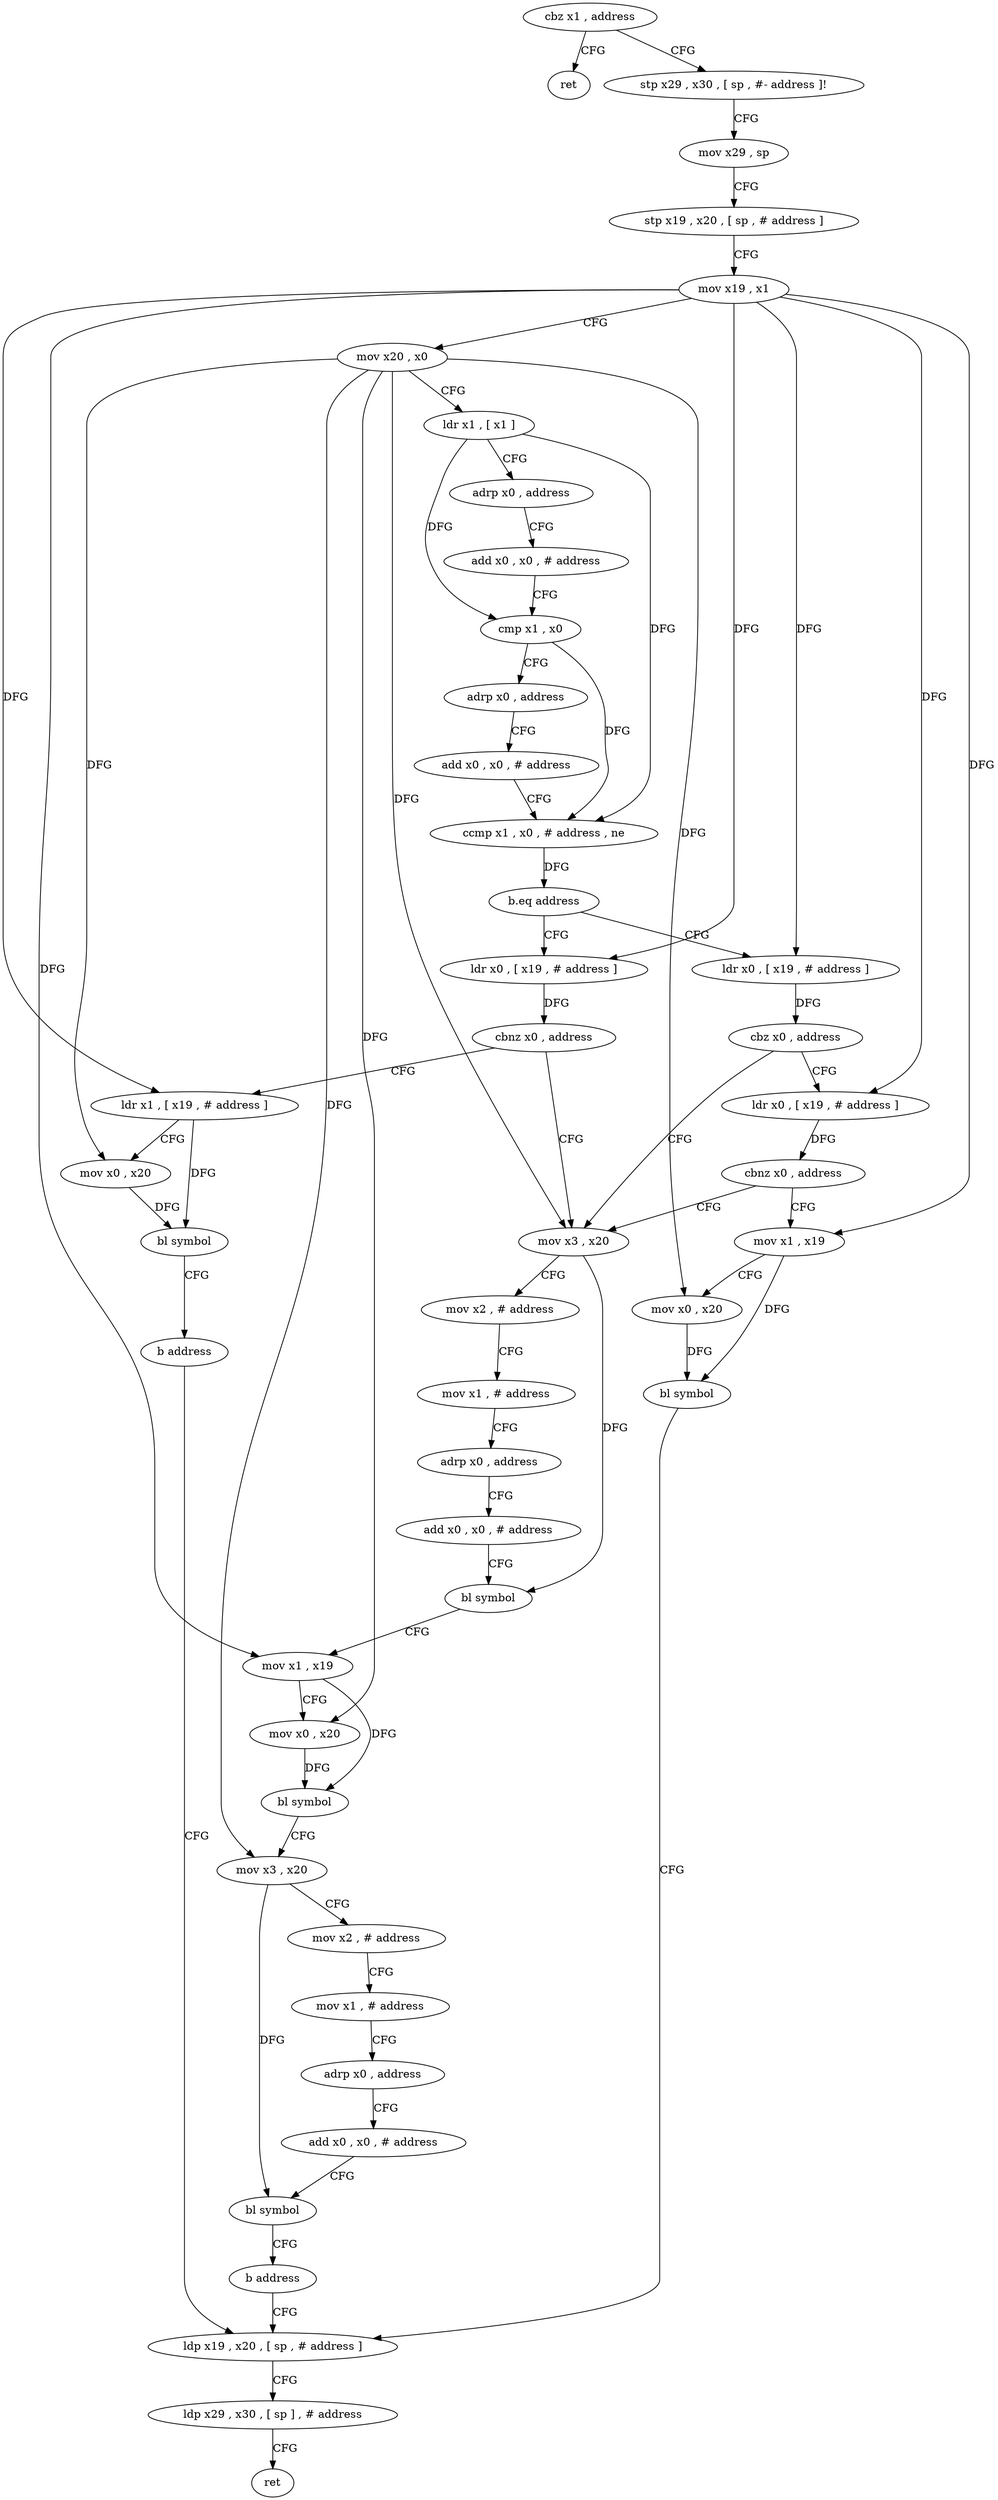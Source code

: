 digraph "func" {
"4218344" [label = "cbz x1 , address" ]
"4218528" [label = "ret" ]
"4218348" [label = "stp x29 , x30 , [ sp , #- address ]!" ]
"4218352" [label = "mov x29 , sp" ]
"4218356" [label = "stp x19 , x20 , [ sp , # address ]" ]
"4218360" [label = "mov x19 , x1" ]
"4218364" [label = "mov x20 , x0" ]
"4218368" [label = "ldr x1 , [ x1 ]" ]
"4218372" [label = "adrp x0 , address" ]
"4218376" [label = "add x0 , x0 , # address" ]
"4218380" [label = "cmp x1 , x0" ]
"4218384" [label = "adrp x0 , address" ]
"4218388" [label = "add x0 , x0 , # address" ]
"4218392" [label = "ccmp x1 , x0 , # address , ne" ]
"4218396" [label = "b.eq address" ]
"4218472" [label = "ldr x0 , [ x19 , # address ]" ]
"4218400" [label = "ldr x0 , [ x19 , # address ]" ]
"4218476" [label = "cbnz x0 , address" ]
"4218408" [label = "mov x3 , x20" ]
"4218480" [label = "ldr x1 , [ x19 , # address ]" ]
"4218404" [label = "cbz x0 , address" ]
"4218496" [label = "ldr x0 , [ x19 , # address ]" ]
"4218412" [label = "mov x2 , # address" ]
"4218416" [label = "mov x1 , # address" ]
"4218420" [label = "adrp x0 , address" ]
"4218424" [label = "add x0 , x0 , # address" ]
"4218428" [label = "bl symbol" ]
"4218432" [label = "mov x1 , x19" ]
"4218436" [label = "mov x0 , x20" ]
"4218440" [label = "bl symbol" ]
"4218444" [label = "mov x3 , x20" ]
"4218448" [label = "mov x2 , # address" ]
"4218452" [label = "mov x1 , # address" ]
"4218456" [label = "adrp x0 , address" ]
"4218460" [label = "add x0 , x0 , # address" ]
"4218464" [label = "bl symbol" ]
"4218468" [label = "b address" ]
"4218516" [label = "ldp x19 , x20 , [ sp , # address ]" ]
"4218484" [label = "mov x0 , x20" ]
"4218488" [label = "bl symbol" ]
"4218492" [label = "b address" ]
"4218500" [label = "cbnz x0 , address" ]
"4218504" [label = "mov x1 , x19" ]
"4218520" [label = "ldp x29 , x30 , [ sp ] , # address" ]
"4218524" [label = "ret" ]
"4218508" [label = "mov x0 , x20" ]
"4218512" [label = "bl symbol" ]
"4218344" -> "4218528" [ label = "CFG" ]
"4218344" -> "4218348" [ label = "CFG" ]
"4218348" -> "4218352" [ label = "CFG" ]
"4218352" -> "4218356" [ label = "CFG" ]
"4218356" -> "4218360" [ label = "CFG" ]
"4218360" -> "4218364" [ label = "CFG" ]
"4218360" -> "4218472" [ label = "DFG" ]
"4218360" -> "4218400" [ label = "DFG" ]
"4218360" -> "4218432" [ label = "DFG" ]
"4218360" -> "4218480" [ label = "DFG" ]
"4218360" -> "4218496" [ label = "DFG" ]
"4218360" -> "4218504" [ label = "DFG" ]
"4218364" -> "4218368" [ label = "CFG" ]
"4218364" -> "4218408" [ label = "DFG" ]
"4218364" -> "4218436" [ label = "DFG" ]
"4218364" -> "4218444" [ label = "DFG" ]
"4218364" -> "4218484" [ label = "DFG" ]
"4218364" -> "4218508" [ label = "DFG" ]
"4218368" -> "4218372" [ label = "CFG" ]
"4218368" -> "4218380" [ label = "DFG" ]
"4218368" -> "4218392" [ label = "DFG" ]
"4218372" -> "4218376" [ label = "CFG" ]
"4218376" -> "4218380" [ label = "CFG" ]
"4218380" -> "4218384" [ label = "CFG" ]
"4218380" -> "4218392" [ label = "DFG" ]
"4218384" -> "4218388" [ label = "CFG" ]
"4218388" -> "4218392" [ label = "CFG" ]
"4218392" -> "4218396" [ label = "DFG" ]
"4218396" -> "4218472" [ label = "CFG" ]
"4218396" -> "4218400" [ label = "CFG" ]
"4218472" -> "4218476" [ label = "DFG" ]
"4218400" -> "4218404" [ label = "DFG" ]
"4218476" -> "4218408" [ label = "CFG" ]
"4218476" -> "4218480" [ label = "CFG" ]
"4218408" -> "4218412" [ label = "CFG" ]
"4218408" -> "4218428" [ label = "DFG" ]
"4218480" -> "4218484" [ label = "CFG" ]
"4218480" -> "4218488" [ label = "DFG" ]
"4218404" -> "4218496" [ label = "CFG" ]
"4218404" -> "4218408" [ label = "CFG" ]
"4218496" -> "4218500" [ label = "DFG" ]
"4218412" -> "4218416" [ label = "CFG" ]
"4218416" -> "4218420" [ label = "CFG" ]
"4218420" -> "4218424" [ label = "CFG" ]
"4218424" -> "4218428" [ label = "CFG" ]
"4218428" -> "4218432" [ label = "CFG" ]
"4218432" -> "4218436" [ label = "CFG" ]
"4218432" -> "4218440" [ label = "DFG" ]
"4218436" -> "4218440" [ label = "DFG" ]
"4218440" -> "4218444" [ label = "CFG" ]
"4218444" -> "4218448" [ label = "CFG" ]
"4218444" -> "4218464" [ label = "DFG" ]
"4218448" -> "4218452" [ label = "CFG" ]
"4218452" -> "4218456" [ label = "CFG" ]
"4218456" -> "4218460" [ label = "CFG" ]
"4218460" -> "4218464" [ label = "CFG" ]
"4218464" -> "4218468" [ label = "CFG" ]
"4218468" -> "4218516" [ label = "CFG" ]
"4218516" -> "4218520" [ label = "CFG" ]
"4218484" -> "4218488" [ label = "DFG" ]
"4218488" -> "4218492" [ label = "CFG" ]
"4218492" -> "4218516" [ label = "CFG" ]
"4218500" -> "4218408" [ label = "CFG" ]
"4218500" -> "4218504" [ label = "CFG" ]
"4218504" -> "4218508" [ label = "CFG" ]
"4218504" -> "4218512" [ label = "DFG" ]
"4218520" -> "4218524" [ label = "CFG" ]
"4218508" -> "4218512" [ label = "DFG" ]
"4218512" -> "4218516" [ label = "CFG" ]
}
